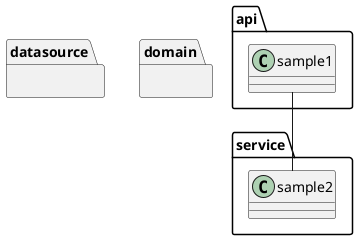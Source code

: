 @startuml


package "api" {
    class sample1
}

package "service" {
    class sample2
}

package "datasource"{

} 
package "domain"{

} 

sample1--sample2

@enduml